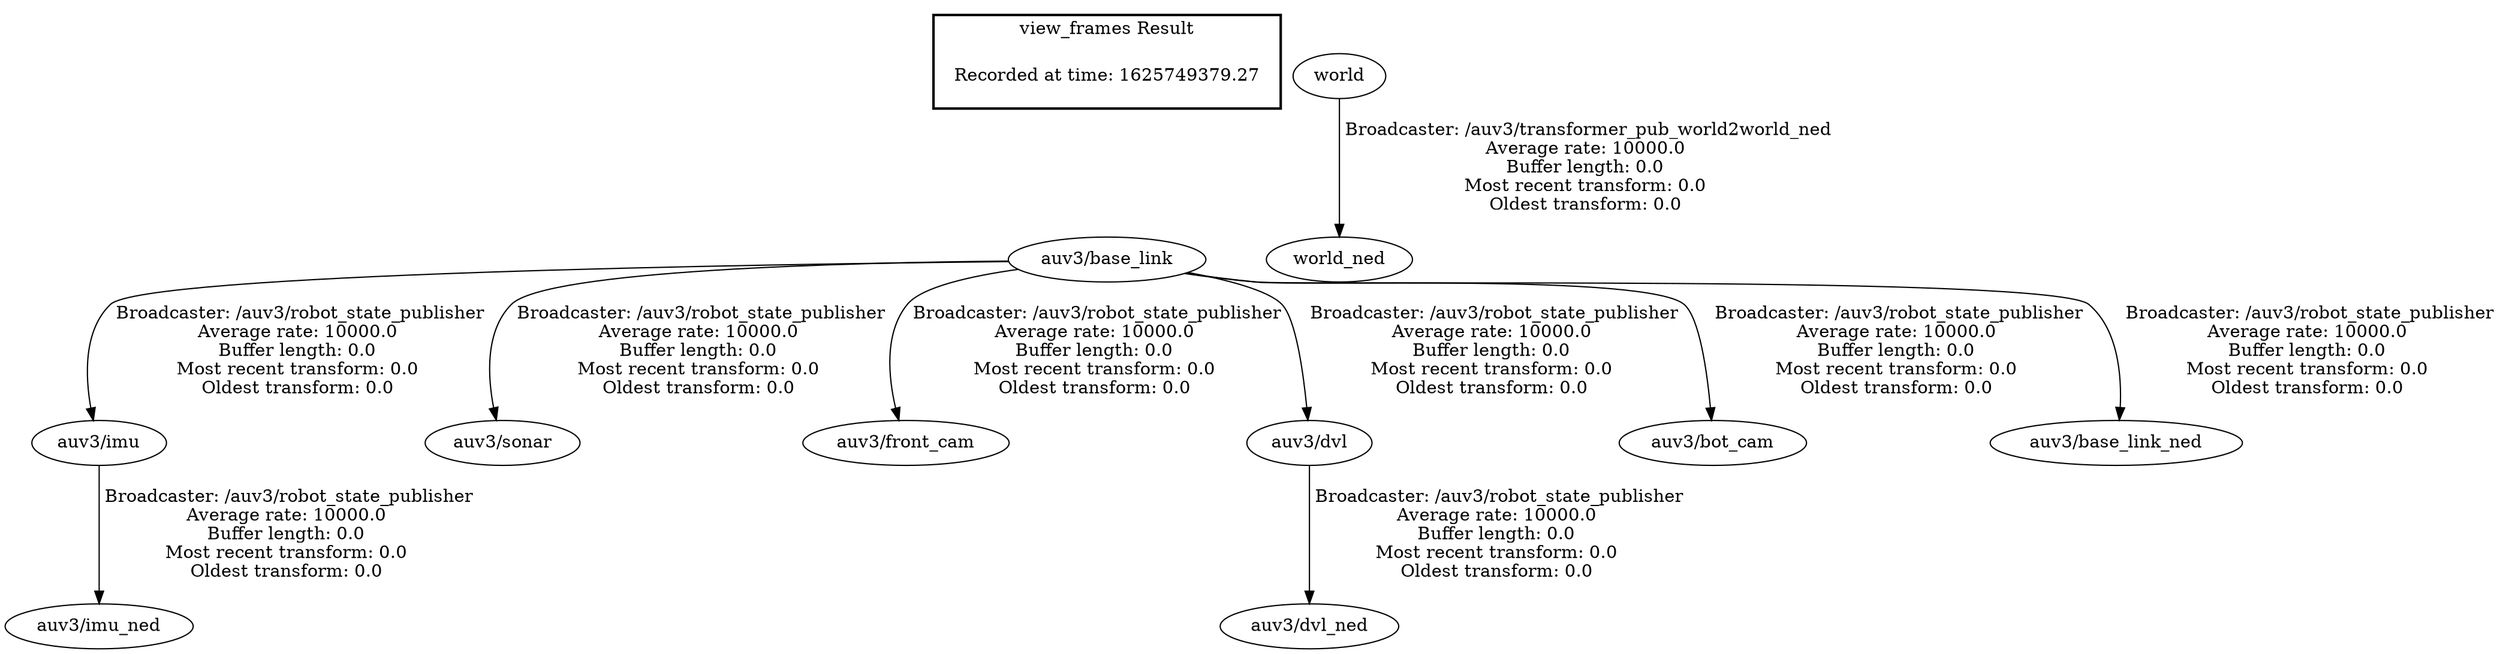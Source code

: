 digraph G {
"auv3/imu" -> "auv3/imu_ned"[label=" Broadcaster: /auv3/robot_state_publisher\nAverage rate: 10000.0\nBuffer length: 0.0\nMost recent transform: 0.0\nOldest transform: 0.0\n"];
"auv3/base_link" -> "auv3/sonar"[label=" Broadcaster: /auv3/robot_state_publisher\nAverage rate: 10000.0\nBuffer length: 0.0\nMost recent transform: 0.0\nOldest transform: 0.0\n"];
"auv3/base_link" -> "auv3/front_cam"[label=" Broadcaster: /auv3/robot_state_publisher\nAverage rate: 10000.0\nBuffer length: 0.0\nMost recent transform: 0.0\nOldest transform: 0.0\n"];
"auv3/dvl" -> "auv3/dvl_ned"[label=" Broadcaster: /auv3/robot_state_publisher\nAverage rate: 10000.0\nBuffer length: 0.0\nMost recent transform: 0.0\nOldest transform: 0.0\n"];
"auv3/base_link" -> "auv3/bot_cam"[label=" Broadcaster: /auv3/robot_state_publisher\nAverage rate: 10000.0\nBuffer length: 0.0\nMost recent transform: 0.0\nOldest transform: 0.0\n"];
"auv3/base_link" -> "auv3/dvl"[label=" Broadcaster: /auv3/robot_state_publisher\nAverage rate: 10000.0\nBuffer length: 0.0\nMost recent transform: 0.0\nOldest transform: 0.0\n"];
"world" -> "world_ned"[label=" Broadcaster: /auv3/transformer_pub_world2world_ned\nAverage rate: 10000.0\nBuffer length: 0.0\nMost recent transform: 0.0\nOldest transform: 0.0\n"];
"auv3/base_link" -> "auv3/base_link_ned"[label=" Broadcaster: /auv3/robot_state_publisher\nAverage rate: 10000.0\nBuffer length: 0.0\nMost recent transform: 0.0\nOldest transform: 0.0\n"];
"auv3/base_link" -> "auv3/imu"[label=" Broadcaster: /auv3/robot_state_publisher\nAverage rate: 10000.0\nBuffer length: 0.0\nMost recent transform: 0.0\nOldest transform: 0.0\n"];
edge [style=invis];
 subgraph cluster_legend { style=bold; color=black; label ="view_frames Result";
"Recorded at time: 1625749379.27"[ shape=plaintext ] ;
}->"auv3/base_link";
}